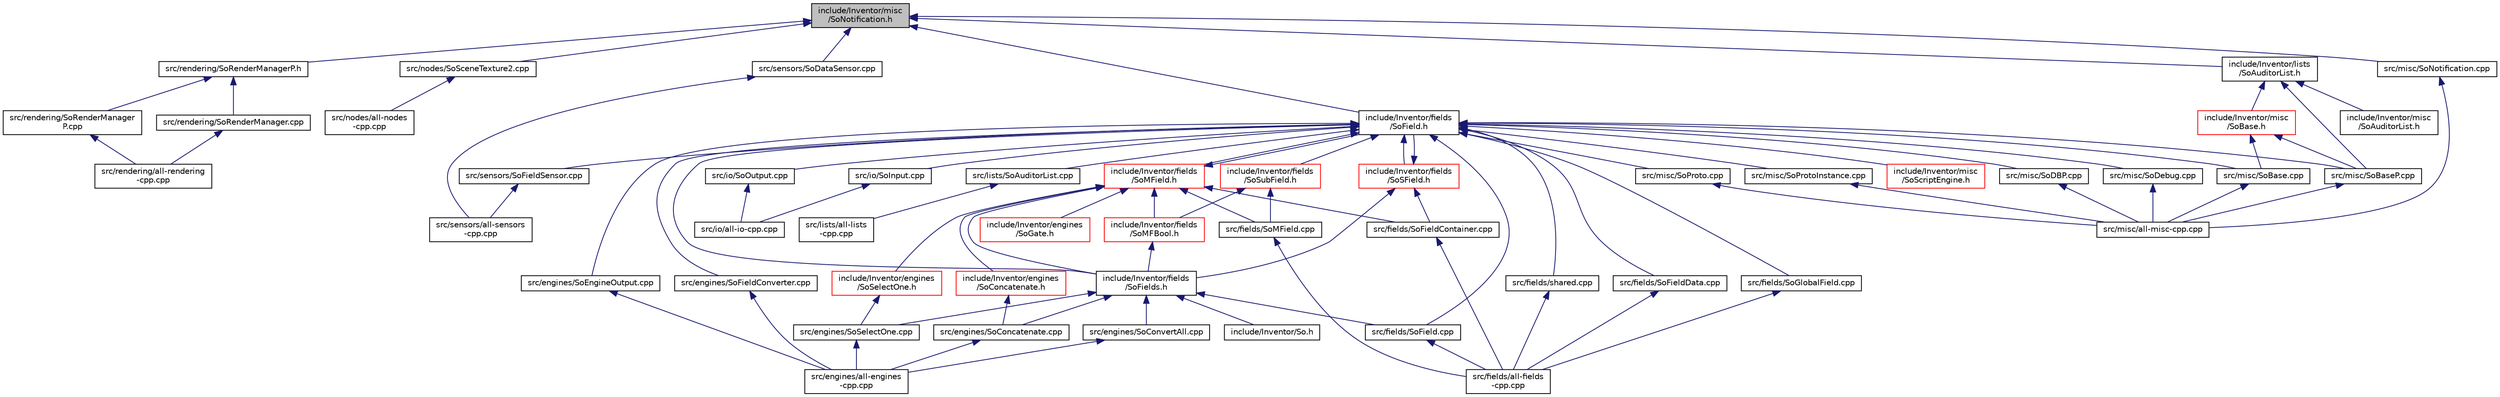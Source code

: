 digraph "include/Inventor/misc/SoNotification.h"
{
 // LATEX_PDF_SIZE
  edge [fontname="Helvetica",fontsize="10",labelfontname="Helvetica",labelfontsize="10"];
  node [fontname="Helvetica",fontsize="10",shape=record];
  Node1 [label="include/Inventor/misc\l/SoNotification.h",height=0.2,width=0.4,color="black", fillcolor="grey75", style="filled", fontcolor="black",tooltip=" "];
  Node1 -> Node2 [dir="back",color="midnightblue",fontsize="10",style="solid",fontname="Helvetica"];
  Node2 [label="src/misc/SoNotification.cpp",height=0.2,width=0.4,color="black", fillcolor="white", style="filled",URL="$SoNotification_8cpp.html",tooltip=" "];
  Node2 -> Node3 [dir="back",color="midnightblue",fontsize="10",style="solid",fontname="Helvetica"];
  Node3 [label="src/misc/all-misc-cpp.cpp",height=0.2,width=0.4,color="black", fillcolor="white", style="filled",URL="$all-misc-cpp_8cpp.html",tooltip=" "];
  Node1 -> Node4 [dir="back",color="midnightblue",fontsize="10",style="solid",fontname="Helvetica"];
  Node4 [label="src/nodes/SoSceneTexture2.cpp",height=0.2,width=0.4,color="black", fillcolor="white", style="filled",URL="$SoSceneTexture2_8cpp.html",tooltip=" "];
  Node4 -> Node5 [dir="back",color="midnightblue",fontsize="10",style="solid",fontname="Helvetica"];
  Node5 [label="src/nodes/all-nodes\l-cpp.cpp",height=0.2,width=0.4,color="black", fillcolor="white", style="filled",URL="$all-nodes-cpp_8cpp.html",tooltip=" "];
  Node1 -> Node6 [dir="back",color="midnightblue",fontsize="10",style="solid",fontname="Helvetica"];
  Node6 [label="src/rendering/SoRenderManagerP.h",height=0.2,width=0.4,color="black", fillcolor="white", style="filled",URL="$SoRenderManagerP_8h.html",tooltip=" "];
  Node6 -> Node7 [dir="back",color="midnightblue",fontsize="10",style="solid",fontname="Helvetica"];
  Node7 [label="src/rendering/SoRenderManager.cpp",height=0.2,width=0.4,color="black", fillcolor="white", style="filled",URL="$SoRenderManager_8cpp.html",tooltip=" "];
  Node7 -> Node8 [dir="back",color="midnightblue",fontsize="10",style="solid",fontname="Helvetica"];
  Node8 [label="src/rendering/all-rendering\l-cpp.cpp",height=0.2,width=0.4,color="black", fillcolor="white", style="filled",URL="$all-rendering-cpp_8cpp.html",tooltip=" "];
  Node6 -> Node9 [dir="back",color="midnightblue",fontsize="10",style="solid",fontname="Helvetica"];
  Node9 [label="src/rendering/SoRenderManager\lP.cpp",height=0.2,width=0.4,color="black", fillcolor="white", style="filled",URL="$SoRenderManagerP_8cpp.html",tooltip=" "];
  Node9 -> Node8 [dir="back",color="midnightblue",fontsize="10",style="solid",fontname="Helvetica"];
  Node1 -> Node10 [dir="back",color="midnightblue",fontsize="10",style="solid",fontname="Helvetica"];
  Node10 [label="src/sensors/SoDataSensor.cpp",height=0.2,width=0.4,color="black", fillcolor="white", style="filled",URL="$SoDataSensor_8cpp.html",tooltip=" "];
  Node10 -> Node11 [dir="back",color="midnightblue",fontsize="10",style="solid",fontname="Helvetica"];
  Node11 [label="src/sensors/all-sensors\l-cpp.cpp",height=0.2,width=0.4,color="black", fillcolor="white", style="filled",URL="$all-sensors-cpp_8cpp.html",tooltip=" "];
  Node1 -> Node12 [dir="back",color="midnightblue",fontsize="10",style="solid",fontname="Helvetica"];
  Node12 [label="include/Inventor/fields\l/SoField.h",height=0.2,width=0.4,color="black", fillcolor="white", style="filled",URL="$SoField_8h.html",tooltip=" "];
  Node12 -> Node13 [dir="back",color="midnightblue",fontsize="10",style="solid",fontname="Helvetica"];
  Node13 [label="src/engines/SoEngineOutput.cpp",height=0.2,width=0.4,color="black", fillcolor="white", style="filled",URL="$SoEngineOutput_8cpp.html",tooltip=" "];
  Node13 -> Node14 [dir="back",color="midnightblue",fontsize="10",style="solid",fontname="Helvetica"];
  Node14 [label="src/engines/all-engines\l-cpp.cpp",height=0.2,width=0.4,color="black", fillcolor="white", style="filled",URL="$all-engines-cpp_8cpp.html",tooltip=" "];
  Node12 -> Node15 [dir="back",color="midnightblue",fontsize="10",style="solid",fontname="Helvetica"];
  Node15 [label="src/engines/SoFieldConverter.cpp",height=0.2,width=0.4,color="black", fillcolor="white", style="filled",URL="$SoFieldConverter_8cpp.html",tooltip=" "];
  Node15 -> Node14 [dir="back",color="midnightblue",fontsize="10",style="solid",fontname="Helvetica"];
  Node12 -> Node16 [dir="back",color="midnightblue",fontsize="10",style="solid",fontname="Helvetica"];
  Node16 [label="src/fields/shared.cpp",height=0.2,width=0.4,color="black", fillcolor="white", style="filled",URL="$shared_8cpp.html",tooltip=" "];
  Node16 -> Node17 [dir="back",color="midnightblue",fontsize="10",style="solid",fontname="Helvetica"];
  Node17 [label="src/fields/all-fields\l-cpp.cpp",height=0.2,width=0.4,color="black", fillcolor="white", style="filled",URL="$all-fields-cpp_8cpp.html",tooltip=" "];
  Node12 -> Node18 [dir="back",color="midnightblue",fontsize="10",style="solid",fontname="Helvetica"];
  Node18 [label="src/fields/SoField.cpp",height=0.2,width=0.4,color="black", fillcolor="white", style="filled",URL="$SoField_8cpp.html",tooltip=" "];
  Node18 -> Node17 [dir="back",color="midnightblue",fontsize="10",style="solid",fontname="Helvetica"];
  Node12 -> Node19 [dir="back",color="midnightblue",fontsize="10",style="solid",fontname="Helvetica"];
  Node19 [label="src/fields/SoFieldData.cpp",height=0.2,width=0.4,color="black", fillcolor="white", style="filled",URL="$SoFieldData_8cpp.html",tooltip=" "];
  Node19 -> Node17 [dir="back",color="midnightblue",fontsize="10",style="solid",fontname="Helvetica"];
  Node12 -> Node20 [dir="back",color="midnightblue",fontsize="10",style="solid",fontname="Helvetica"];
  Node20 [label="src/fields/SoGlobalField.cpp",height=0.2,width=0.4,color="black", fillcolor="white", style="filled",URL="$SoGlobalField_8cpp.html",tooltip=" "];
  Node20 -> Node17 [dir="back",color="midnightblue",fontsize="10",style="solid",fontname="Helvetica"];
  Node12 -> Node21 [dir="back",color="midnightblue",fontsize="10",style="solid",fontname="Helvetica"];
  Node21 [label="src/io/SoInput.cpp",height=0.2,width=0.4,color="black", fillcolor="white", style="filled",URL="$SoInput_8cpp.html",tooltip=" "];
  Node21 -> Node22 [dir="back",color="midnightblue",fontsize="10",style="solid",fontname="Helvetica"];
  Node22 [label="src/io/all-io-cpp.cpp",height=0.2,width=0.4,color="black", fillcolor="white", style="filled",URL="$all-io-cpp_8cpp.html",tooltip=" "];
  Node12 -> Node23 [dir="back",color="midnightblue",fontsize="10",style="solid",fontname="Helvetica"];
  Node23 [label="src/io/SoOutput.cpp",height=0.2,width=0.4,color="black", fillcolor="white", style="filled",URL="$SoOutput_8cpp.html",tooltip=" "];
  Node23 -> Node22 [dir="back",color="midnightblue",fontsize="10",style="solid",fontname="Helvetica"];
  Node12 -> Node24 [dir="back",color="midnightblue",fontsize="10",style="solid",fontname="Helvetica"];
  Node24 [label="src/lists/SoAuditorList.cpp",height=0.2,width=0.4,color="black", fillcolor="white", style="filled",URL="$SoAuditorList_8cpp.html",tooltip=" "];
  Node24 -> Node25 [dir="back",color="midnightblue",fontsize="10",style="solid",fontname="Helvetica"];
  Node25 [label="src/lists/all-lists\l-cpp.cpp",height=0.2,width=0.4,color="black", fillcolor="white", style="filled",URL="$all-lists-cpp_8cpp.html",tooltip=" "];
  Node12 -> Node26 [dir="back",color="midnightblue",fontsize="10",style="solid",fontname="Helvetica"];
  Node26 [label="src/misc/SoBase.cpp",height=0.2,width=0.4,color="black", fillcolor="white", style="filled",URL="$SoBase_8cpp.html",tooltip=" "];
  Node26 -> Node3 [dir="back",color="midnightblue",fontsize="10",style="solid",fontname="Helvetica"];
  Node12 -> Node27 [dir="back",color="midnightblue",fontsize="10",style="solid",fontname="Helvetica"];
  Node27 [label="src/misc/SoBaseP.cpp",height=0.2,width=0.4,color="black", fillcolor="white", style="filled",URL="$SoBaseP_8cpp.html",tooltip=" "];
  Node27 -> Node3 [dir="back",color="midnightblue",fontsize="10",style="solid",fontname="Helvetica"];
  Node12 -> Node28 [dir="back",color="midnightblue",fontsize="10",style="solid",fontname="Helvetica"];
  Node28 [label="src/misc/SoDBP.cpp",height=0.2,width=0.4,color="black", fillcolor="white", style="filled",URL="$SoDBP_8cpp.html",tooltip=" "];
  Node28 -> Node3 [dir="back",color="midnightblue",fontsize="10",style="solid",fontname="Helvetica"];
  Node12 -> Node29 [dir="back",color="midnightblue",fontsize="10",style="solid",fontname="Helvetica"];
  Node29 [label="src/misc/SoDebug.cpp",height=0.2,width=0.4,color="black", fillcolor="white", style="filled",URL="$SoDebug_8cpp.html",tooltip=" "];
  Node29 -> Node3 [dir="back",color="midnightblue",fontsize="10",style="solid",fontname="Helvetica"];
  Node12 -> Node30 [dir="back",color="midnightblue",fontsize="10",style="solid",fontname="Helvetica"];
  Node30 [label="src/misc/SoProto.cpp",height=0.2,width=0.4,color="black", fillcolor="white", style="filled",URL="$SoProto_8cpp.html",tooltip=" "];
  Node30 -> Node3 [dir="back",color="midnightblue",fontsize="10",style="solid",fontname="Helvetica"];
  Node12 -> Node31 [dir="back",color="midnightblue",fontsize="10",style="solid",fontname="Helvetica"];
  Node31 [label="src/misc/SoProtoInstance.cpp",height=0.2,width=0.4,color="black", fillcolor="white", style="filled",URL="$SoProtoInstance_8cpp.html",tooltip=" "];
  Node31 -> Node3 [dir="back",color="midnightblue",fontsize="10",style="solid",fontname="Helvetica"];
  Node12 -> Node32 [dir="back",color="midnightblue",fontsize="10",style="solid",fontname="Helvetica"];
  Node32 [label="src/sensors/SoFieldSensor.cpp",height=0.2,width=0.4,color="black", fillcolor="white", style="filled",URL="$SoFieldSensor_8cpp.html",tooltip=" "];
  Node32 -> Node11 [dir="back",color="midnightblue",fontsize="10",style="solid",fontname="Helvetica"];
  Node12 -> Node33 [dir="back",color="midnightblue",fontsize="10",style="solid",fontname="Helvetica"];
  Node33 [label="include/Inventor/fields\l/SoFields.h",height=0.2,width=0.4,color="black", fillcolor="white", style="filled",URL="$SoFields_8h.html",tooltip=" "];
  Node33 -> Node34 [dir="back",color="midnightblue",fontsize="10",style="solid",fontname="Helvetica"];
  Node34 [label="src/engines/SoConcatenate.cpp",height=0.2,width=0.4,color="black", fillcolor="white", style="filled",URL="$SoConcatenate_8cpp.html",tooltip=" "];
  Node34 -> Node14 [dir="back",color="midnightblue",fontsize="10",style="solid",fontname="Helvetica"];
  Node33 -> Node35 [dir="back",color="midnightblue",fontsize="10",style="solid",fontname="Helvetica"];
  Node35 [label="src/engines/SoConvertAll.cpp",height=0.2,width=0.4,color="black", fillcolor="white", style="filled",URL="$SoConvertAll_8cpp.html",tooltip=" "];
  Node35 -> Node14 [dir="back",color="midnightblue",fontsize="10",style="solid",fontname="Helvetica"];
  Node33 -> Node36 [dir="back",color="midnightblue",fontsize="10",style="solid",fontname="Helvetica"];
  Node36 [label="src/engines/SoSelectOne.cpp",height=0.2,width=0.4,color="black", fillcolor="white", style="filled",URL="$SoSelectOne_8cpp.html",tooltip=" "];
  Node36 -> Node14 [dir="back",color="midnightblue",fontsize="10",style="solid",fontname="Helvetica"];
  Node33 -> Node18 [dir="back",color="midnightblue",fontsize="10",style="solid",fontname="Helvetica"];
  Node33 -> Node37 [dir="back",color="midnightblue",fontsize="10",style="solid",fontname="Helvetica"];
  Node37 [label="include/Inventor/So.h",height=0.2,width=0.4,color="black", fillcolor="white", style="filled",URL="$So_8h.html",tooltip=" "];
  Node12 -> Node38 [dir="back",color="midnightblue",fontsize="10",style="solid",fontname="Helvetica"];
  Node38 [label="include/Inventor/fields\l/SoMField.h",height=0.2,width=0.4,color="red", fillcolor="white", style="filled",URL="$SoMField_8h.html",tooltip=" "];
  Node38 -> Node39 [dir="back",color="midnightblue",fontsize="10",style="solid",fontname="Helvetica"];
  Node39 [label="src/fields/SoFieldContainer.cpp",height=0.2,width=0.4,color="black", fillcolor="white", style="filled",URL="$SoFieldContainer_8cpp.html",tooltip=" "];
  Node39 -> Node17 [dir="back",color="midnightblue",fontsize="10",style="solid",fontname="Helvetica"];
  Node38 -> Node40 [dir="back",color="midnightblue",fontsize="10",style="solid",fontname="Helvetica"];
  Node40 [label="src/fields/SoMField.cpp",height=0.2,width=0.4,color="black", fillcolor="white", style="filled",URL="$SoMField_8cpp.html",tooltip=" "];
  Node40 -> Node17 [dir="back",color="midnightblue",fontsize="10",style="solid",fontname="Helvetica"];
  Node38 -> Node41 [dir="back",color="midnightblue",fontsize="10",style="solid",fontname="Helvetica"];
  Node41 [label="include/Inventor/engines\l/SoConcatenate.h",height=0.2,width=0.4,color="red", fillcolor="white", style="filled",URL="$SoConcatenate_8h.html",tooltip=" "];
  Node41 -> Node34 [dir="back",color="midnightblue",fontsize="10",style="solid",fontname="Helvetica"];
  Node38 -> Node44 [dir="back",color="midnightblue",fontsize="10",style="solid",fontname="Helvetica"];
  Node44 [label="include/Inventor/engines\l/SoGate.h",height=0.2,width=0.4,color="red", fillcolor="white", style="filled",URL="$SoGate_8h.html",tooltip=" "];
  Node38 -> Node46 [dir="back",color="midnightblue",fontsize="10",style="solid",fontname="Helvetica"];
  Node46 [label="include/Inventor/engines\l/SoSelectOne.h",height=0.2,width=0.4,color="red", fillcolor="white", style="filled",URL="$SoSelectOne_8h.html",tooltip=" "];
  Node46 -> Node36 [dir="back",color="midnightblue",fontsize="10",style="solid",fontname="Helvetica"];
  Node38 -> Node12 [dir="back",color="midnightblue",fontsize="10",style="solid",fontname="Helvetica"];
  Node38 -> Node33 [dir="back",color="midnightblue",fontsize="10",style="solid",fontname="Helvetica"];
  Node38 -> Node47 [dir="back",color="midnightblue",fontsize="10",style="solid",fontname="Helvetica"];
  Node47 [label="include/Inventor/fields\l/SoMFBool.h",height=0.2,width=0.4,color="red", fillcolor="white", style="filled",URL="$SoMFBool_8h.html",tooltip=" "];
  Node47 -> Node33 [dir="back",color="midnightblue",fontsize="10",style="solid",fontname="Helvetica"];
  Node12 -> Node425 [dir="back",color="midnightblue",fontsize="10",style="solid",fontname="Helvetica"];
  Node425 [label="include/Inventor/fields\l/SoSField.h",height=0.2,width=0.4,color="red", fillcolor="white", style="filled",URL="$SoSField_8h.html",tooltip=" "];
  Node425 -> Node39 [dir="back",color="midnightblue",fontsize="10",style="solid",fontname="Helvetica"];
  Node425 -> Node12 [dir="back",color="midnightblue",fontsize="10",style="solid",fontname="Helvetica"];
  Node425 -> Node33 [dir="back",color="midnightblue",fontsize="10",style="solid",fontname="Helvetica"];
  Node12 -> Node782 [dir="back",color="midnightblue",fontsize="10",style="solid",fontname="Helvetica"];
  Node782 [label="include/Inventor/fields\l/SoSubField.h",height=0.2,width=0.4,color="red", fillcolor="white", style="filled",URL="$SoSubField_8h.html",tooltip=" "];
  Node782 -> Node40 [dir="back",color="midnightblue",fontsize="10",style="solid",fontname="Helvetica"];
  Node782 -> Node47 [dir="back",color="midnightblue",fontsize="10",style="solid",fontname="Helvetica"];
  Node12 -> Node783 [dir="back",color="midnightblue",fontsize="10",style="solid",fontname="Helvetica"];
  Node783 [label="include/Inventor/misc\l/SoScriptEngine.h",height=0.2,width=0.4,color="red", fillcolor="white", style="filled",URL="$SoScriptEngine_8h.html",tooltip=" "];
  Node1 -> Node785 [dir="back",color="midnightblue",fontsize="10",style="solid",fontname="Helvetica"];
  Node785 [label="include/Inventor/lists\l/SoAuditorList.h",height=0.2,width=0.4,color="black", fillcolor="white", style="filled",URL="$lists_2SoAuditorList_8h.html",tooltip=" "];
  Node785 -> Node27 [dir="back",color="midnightblue",fontsize="10",style="solid",fontname="Helvetica"];
  Node785 -> Node786 [dir="back",color="midnightblue",fontsize="10",style="solid",fontname="Helvetica"];
  Node786 [label="include/Inventor/misc\l/SoAuditorList.h",height=0.2,width=0.4,color="black", fillcolor="white", style="filled",URL="$misc_2SoAuditorList_8h.html",tooltip=" "];
  Node785 -> Node787 [dir="back",color="midnightblue",fontsize="10",style="solid",fontname="Helvetica"];
  Node787 [label="include/Inventor/misc\l/SoBase.h",height=0.2,width=0.4,color="red", fillcolor="white", style="filled",URL="$SoBase_8h.html",tooltip=" "];
  Node787 -> Node26 [dir="back",color="midnightblue",fontsize="10",style="solid",fontname="Helvetica"];
  Node787 -> Node27 [dir="back",color="midnightblue",fontsize="10",style="solid",fontname="Helvetica"];
}
